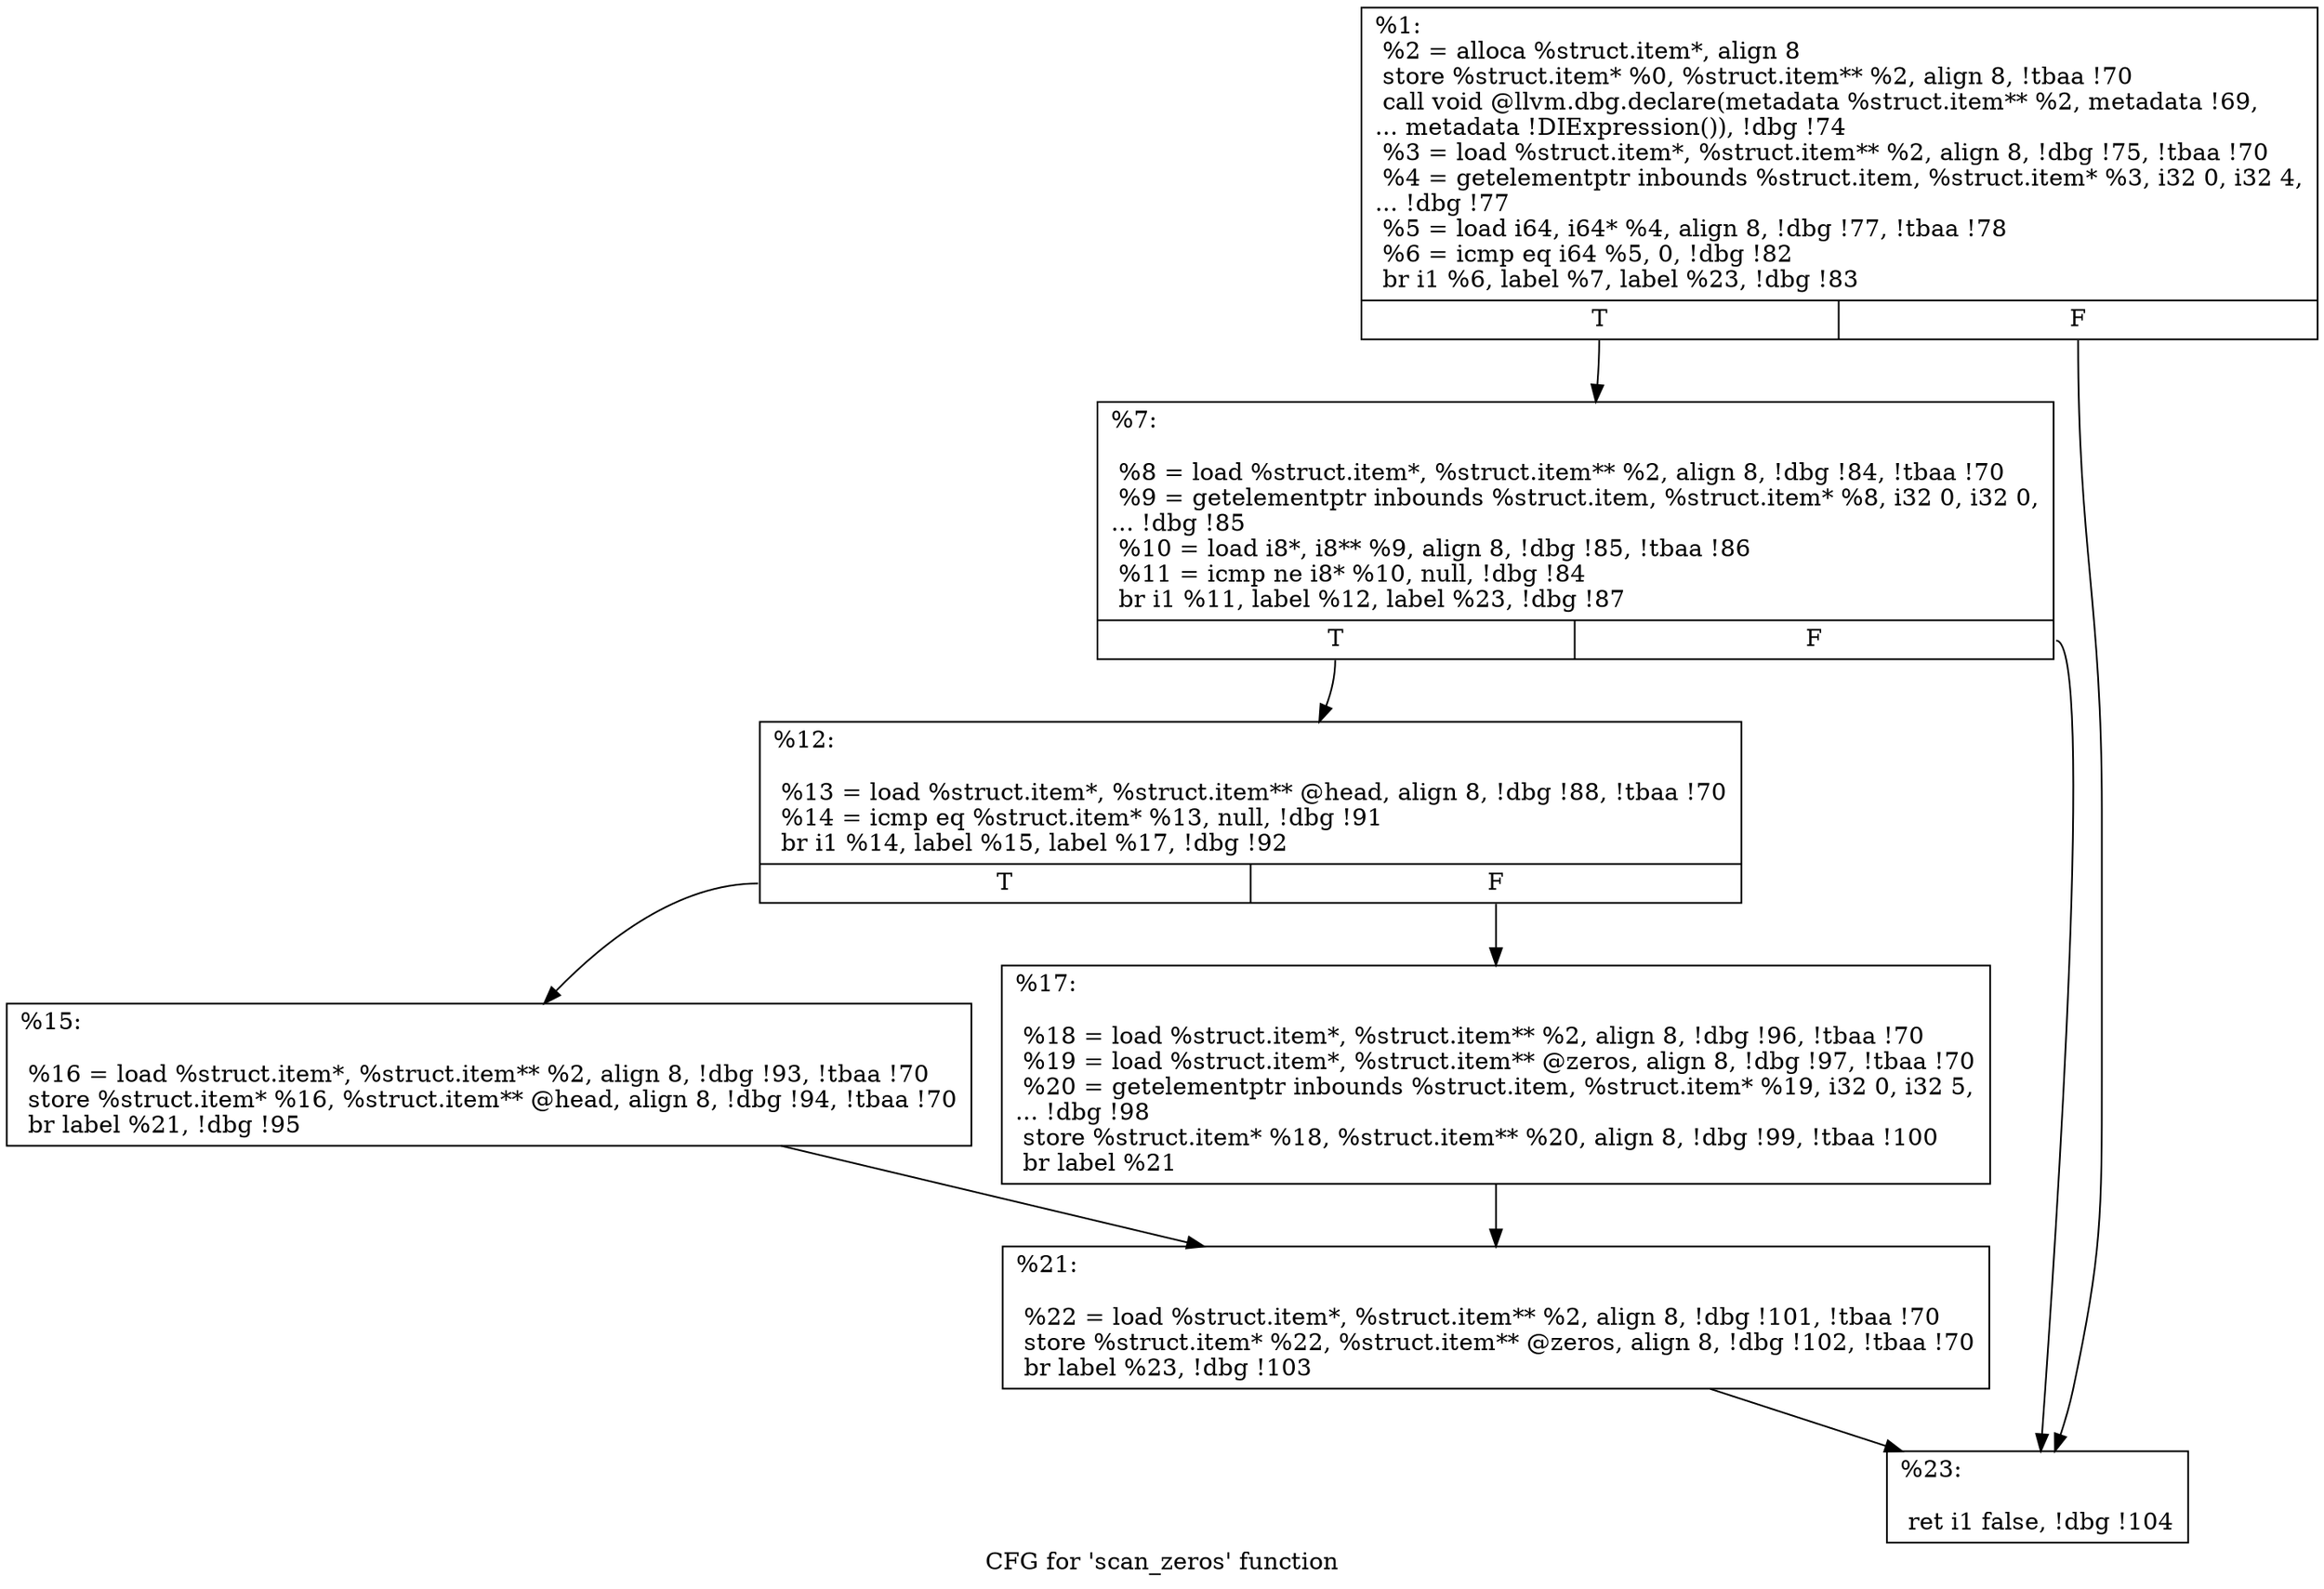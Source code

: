 digraph "CFG for 'scan_zeros' function" {
	label="CFG for 'scan_zeros' function";

	Node0x2847910 [shape=record,label="{%1:\l  %2 = alloca %struct.item*, align 8\l  store %struct.item* %0, %struct.item** %2, align 8, !tbaa !70\l  call void @llvm.dbg.declare(metadata %struct.item** %2, metadata !69,\l... metadata !DIExpression()), !dbg !74\l  %3 = load %struct.item*, %struct.item** %2, align 8, !dbg !75, !tbaa !70\l  %4 = getelementptr inbounds %struct.item, %struct.item* %3, i32 0, i32 4,\l... !dbg !77\l  %5 = load i64, i64* %4, align 8, !dbg !77, !tbaa !78\l  %6 = icmp eq i64 %5, 0, !dbg !82\l  br i1 %6, label %7, label %23, !dbg !83\l|{<s0>T|<s1>F}}"];
	Node0x2847910:s0 -> Node0x2847f90;
	Node0x2847910:s1 -> Node0x2864960;
	Node0x2847f90 [shape=record,label="{%7:\l\l  %8 = load %struct.item*, %struct.item** %2, align 8, !dbg !84, !tbaa !70\l  %9 = getelementptr inbounds %struct.item, %struct.item* %8, i32 0, i32 0,\l... !dbg !85\l  %10 = load i8*, i8** %9, align 8, !dbg !85, !tbaa !86\l  %11 = icmp ne i8* %10, null, !dbg !84\l  br i1 %11, label %12, label %23, !dbg !87\l|{<s0>T|<s1>F}}"];
	Node0x2847f90:s0 -> Node0x2864820;
	Node0x2847f90:s1 -> Node0x2864960;
	Node0x2864820 [shape=record,label="{%12:\l\l  %13 = load %struct.item*, %struct.item** @head, align 8, !dbg !88, !tbaa !70\l  %14 = icmp eq %struct.item* %13, null, !dbg !91\l  br i1 %14, label %15, label %17, !dbg !92\l|{<s0>T|<s1>F}}"];
	Node0x2864820:s0 -> Node0x2864870;
	Node0x2864820:s1 -> Node0x28648c0;
	Node0x2864870 [shape=record,label="{%15:\l\l  %16 = load %struct.item*, %struct.item** %2, align 8, !dbg !93, !tbaa !70\l  store %struct.item* %16, %struct.item** @head, align 8, !dbg !94, !tbaa !70\l  br label %21, !dbg !95\l}"];
	Node0x2864870 -> Node0x2864910;
	Node0x28648c0 [shape=record,label="{%17:\l\l  %18 = load %struct.item*, %struct.item** %2, align 8, !dbg !96, !tbaa !70\l  %19 = load %struct.item*, %struct.item** @zeros, align 8, !dbg !97, !tbaa !70\l  %20 = getelementptr inbounds %struct.item, %struct.item* %19, i32 0, i32 5,\l... !dbg !98\l  store %struct.item* %18, %struct.item** %20, align 8, !dbg !99, !tbaa !100\l  br label %21\l}"];
	Node0x28648c0 -> Node0x2864910;
	Node0x2864910 [shape=record,label="{%21:\l\l  %22 = load %struct.item*, %struct.item** %2, align 8, !dbg !101, !tbaa !70\l  store %struct.item* %22, %struct.item** @zeros, align 8, !dbg !102, !tbaa !70\l  br label %23, !dbg !103\l}"];
	Node0x2864910 -> Node0x2864960;
	Node0x2864960 [shape=record,label="{%23:\l\l  ret i1 false, !dbg !104\l}"];
}
